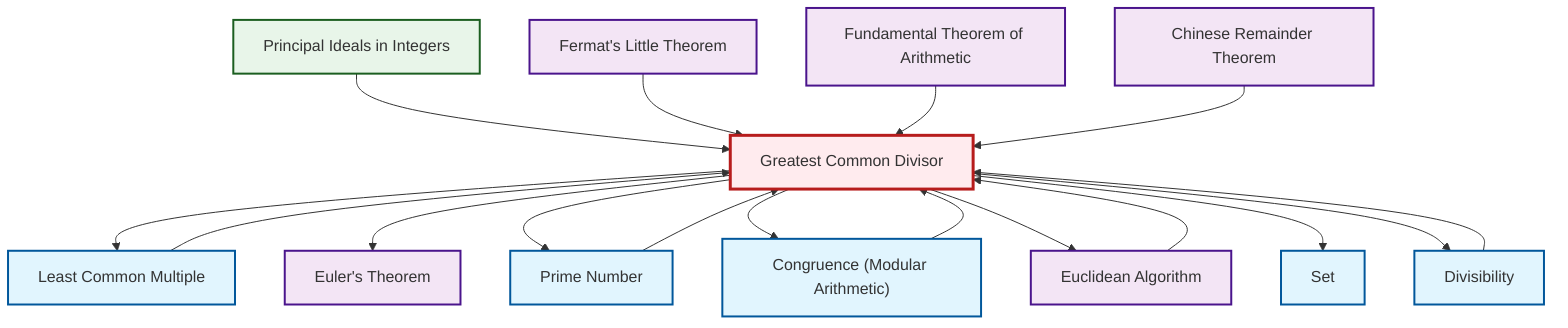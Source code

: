 graph TD
    classDef definition fill:#e1f5fe,stroke:#01579b,stroke-width:2px
    classDef theorem fill:#f3e5f5,stroke:#4a148c,stroke-width:2px
    classDef axiom fill:#fff3e0,stroke:#e65100,stroke-width:2px
    classDef example fill:#e8f5e9,stroke:#1b5e20,stroke-width:2px
    classDef current fill:#ffebee,stroke:#b71c1c,stroke-width:3px
    thm-fermat-little["Fermat's Little Theorem"]:::theorem
    def-set["Set"]:::definition
    ex-principal-ideal["Principal Ideals in Integers"]:::example
    thm-fundamental-arithmetic["Fundamental Theorem of Arithmetic"]:::theorem
    def-lcm["Least Common Multiple"]:::definition
    thm-chinese-remainder["Chinese Remainder Theorem"]:::theorem
    def-prime["Prime Number"]:::definition
    thm-euclidean-algorithm["Euclidean Algorithm"]:::theorem
    def-divisibility["Divisibility"]:::definition
    def-congruence["Congruence (Modular Arithmetic)"]:::definition
    def-gcd["Greatest Common Divisor"]:::definition
    thm-euler["Euler's Theorem"]:::theorem
    def-divisibility --> def-gcd
    ex-principal-ideal --> def-gcd
    thm-fermat-little --> def-gcd
    def-prime --> def-gcd
    thm-fundamental-arithmetic --> def-gcd
    thm-euclidean-algorithm --> def-gcd
    def-congruence --> def-gcd
    def-gcd --> def-lcm
    def-gcd --> thm-euler
    def-gcd --> def-prime
    def-gcd --> def-congruence
    thm-chinese-remainder --> def-gcd
    def-gcd --> thm-euclidean-algorithm
    def-gcd --> def-set
    def-lcm --> def-gcd
    def-gcd --> def-divisibility
    class def-gcd current